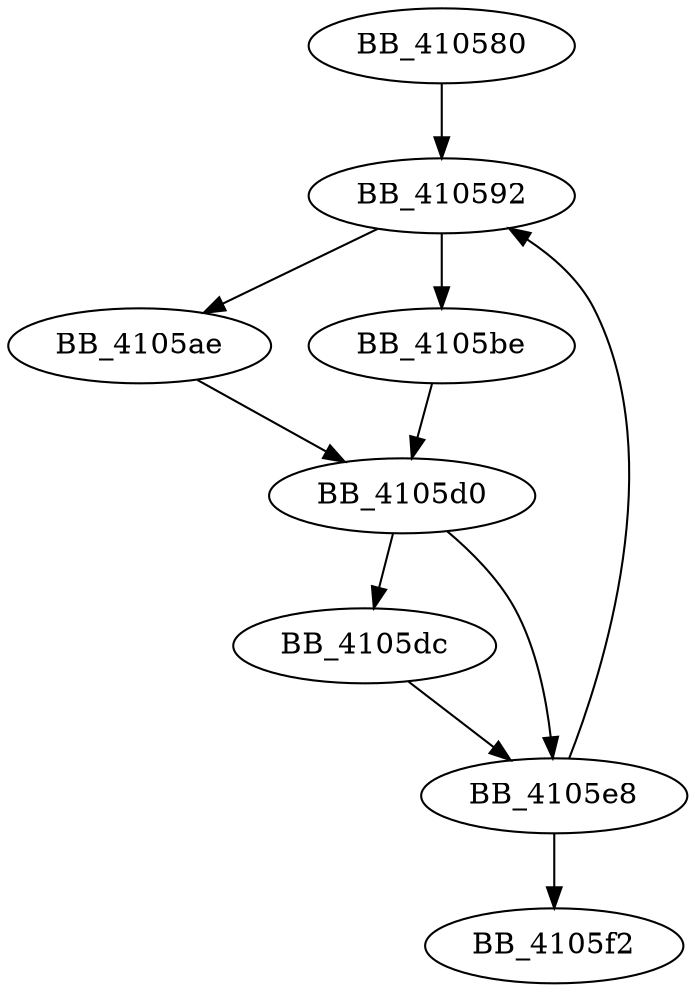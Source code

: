 DiGraph sub_410580{
BB_410580->BB_410592
BB_410592->BB_4105ae
BB_410592->BB_4105be
BB_4105ae->BB_4105d0
BB_4105be->BB_4105d0
BB_4105d0->BB_4105dc
BB_4105d0->BB_4105e8
BB_4105dc->BB_4105e8
BB_4105e8->BB_410592
BB_4105e8->BB_4105f2
}
